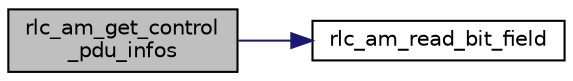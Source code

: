 digraph "rlc_am_get_control_pdu_infos"
{
 // LATEX_PDF_SIZE
  edge [fontname="Helvetica",fontsize="10",labelfontname="Helvetica",labelfontsize="10"];
  node [fontname="Helvetica",fontsize="10",shape=record];
  rankdir="LR";
  Node1 [label="rlc_am_get_control\l_pdu_infos",height=0.2,width=0.4,color="black", fillcolor="grey75", style="filled", fontcolor="black",tooltip="Retrieve control PDU informations from a serialized control PDU."];
  Node1 -> Node2 [color="midnightblue",fontsize="10",style="solid",fontname="Helvetica"];
  Node2 [label="rlc_am_read_bit_field",height=0.2,width=0.4,color="black", fillcolor="white", style="filled",URL="$group__em.html#gaf16d8d10a854a6edcea00020d48e1188",tooltip="Read N bits in a byte area seen as a bit-field with the help of a byte index and a modulo 8 bit index..."];
}
